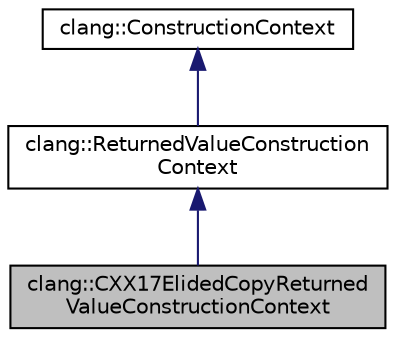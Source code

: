 digraph "clang::CXX17ElidedCopyReturnedValueConstructionContext"
{
 // LATEX_PDF_SIZE
  bgcolor="transparent";
  edge [fontname="Helvetica",fontsize="10",labelfontname="Helvetica",labelfontsize="10"];
  node [fontname="Helvetica",fontsize="10",shape=record];
  Node1 [label="clang::CXX17ElidedCopyReturned\lValueConstructionContext",height=0.2,width=0.4,color="black", fillcolor="grey75", style="filled", fontcolor="black",tooltip="Represents a temporary object that is being immediately returned from a function by value,..."];
  Node2 -> Node1 [dir="back",color="midnightblue",fontsize="10",style="solid",fontname="Helvetica"];
  Node2 [label="clang::ReturnedValueConstruction\lContext",height=0.2,width=0.4,color="black",URL="$classclang_1_1ReturnedValueConstructionContext.html",tooltip=" "];
  Node3 -> Node2 [dir="back",color="midnightblue",fontsize="10",style="solid",fontname="Helvetica"];
  Node3 [label="clang::ConstructionContext",height=0.2,width=0.4,color="black",URL="$classclang_1_1ConstructionContext.html",tooltip="ConstructionContext's subclasses describe different ways of constructing an object in C++."];
}
